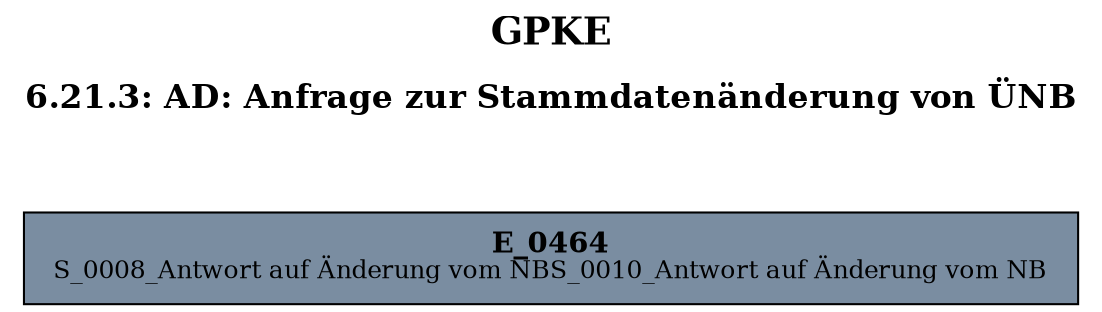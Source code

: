 digraph D {
    labelloc="t";
    label=<<B><FONT POINT-SIZE="18">GPKE</FONT></B><BR/><BR/><B><FONT POINT-SIZE="16">6.21.3: AD: Anfrage zur Stammdatenänderung von ÜNB</FONT></B><BR/><BR/><BR/><BR/>>;
    ratio="compress";
    concentrate=true;
    pack=true;
    rankdir=TB;
    packmode="array";
    size="20,20";
    "Empty" [margin="0.2,0.12", shape=box, style=filled, fillcolor="#7a8da1", label=<<B>E_0464</B><BR align="center"/><FONT point-size="12">S_0008_Antwort auf Änderung vom NB
S_0010_Antwort auf Änderung vom NB</FONT><BR align="center"/>>];


    bgcolor="transparent";
}